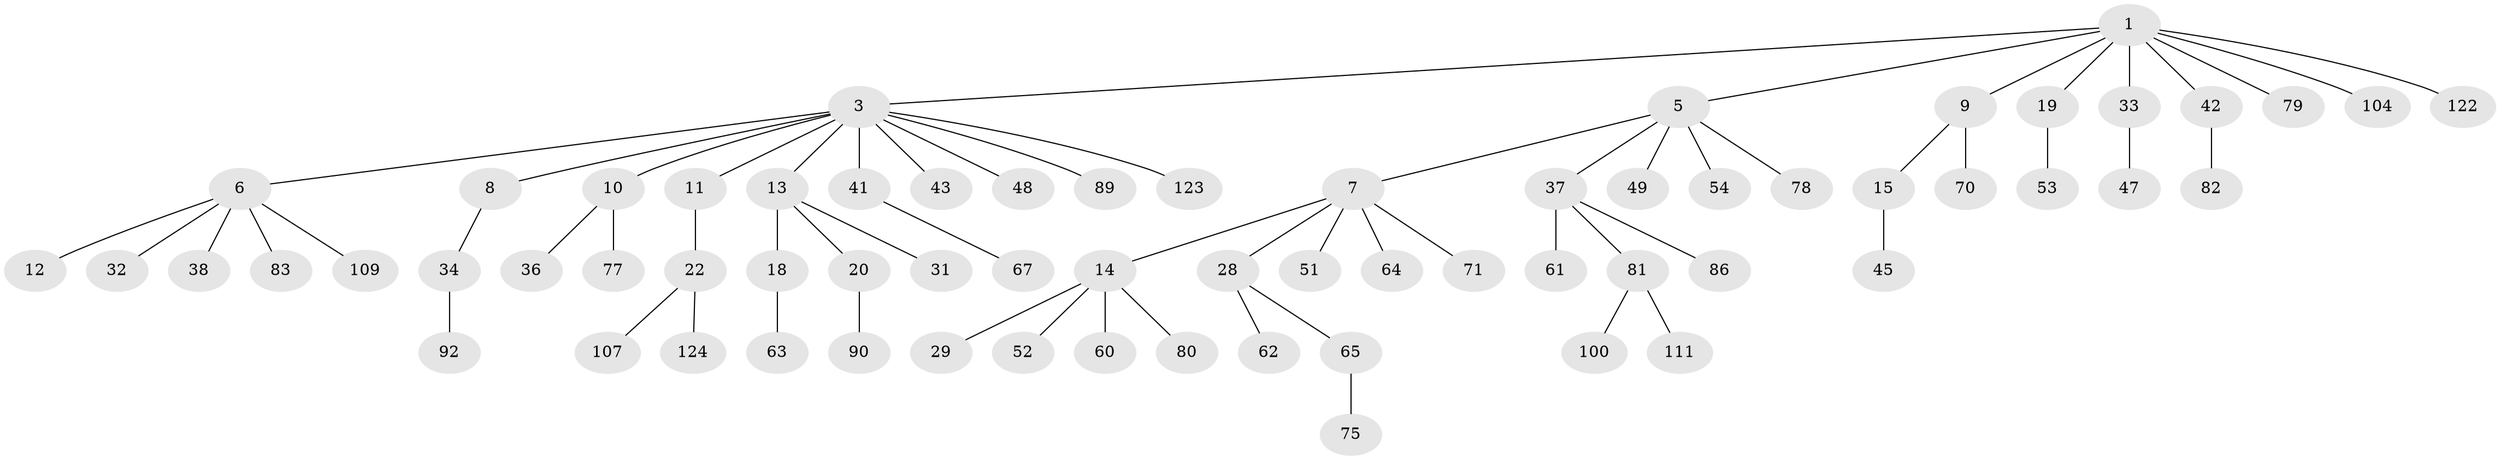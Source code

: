 // original degree distribution, {7: 0.015151515151515152, 4: 0.06818181818181818, 6: 0.015151515151515152, 5: 0.03787878787878788, 2: 0.2196969696969697, 3: 0.12121212121212122, 1: 0.5227272727272727}
// Generated by graph-tools (version 1.1) at 2025/19/03/04/25 18:19:04]
// undirected, 66 vertices, 65 edges
graph export_dot {
graph [start="1"]
  node [color=gray90,style=filled];
  1 [super="+2"];
  3 [super="+4"];
  5 [super="+17"];
  6 [super="+35"];
  7 [super="+23+16"];
  8;
  9 [super="+84+72"];
  10 [super="+25"];
  11;
  12 [super="+85"];
  13;
  14;
  15 [super="+24+30+93"];
  18 [super="+115+55"];
  19;
  20 [super="+21+130+56"];
  22 [super="+110+50"];
  28 [super="+46+74"];
  29 [super="+69"];
  31;
  32 [super="+113+66"];
  33 [super="+95"];
  34 [super="+44"];
  36 [super="+57"];
  37 [super="+58"];
  38;
  41 [super="+59"];
  42 [super="+105+76"];
  43;
  45 [super="+108+87"];
  47 [super="+125"];
  48;
  49 [super="+106+68"];
  51 [super="+129"];
  52;
  53 [super="+132"];
  54;
  60;
  61;
  62;
  63;
  64 [super="+112"];
  65;
  67 [super="+120"];
  70 [super="+73"];
  71;
  75;
  77;
  78 [super="+117"];
  79;
  80 [super="+96"];
  81;
  82;
  83;
  86 [super="+97+126+118"];
  89 [super="+102"];
  90 [super="+91"];
  92;
  100;
  104;
  107;
  109;
  111;
  122;
  123;
  124;
  1 -- 5;
  1 -- 9;
  1 -- 19;
  1 -- 33;
  1 -- 42;
  1 -- 122;
  1 -- 104;
  1 -- 3;
  1 -- 79;
  3 -- 8;
  3 -- 41;
  3 -- 43;
  3 -- 48;
  3 -- 6;
  3 -- 123;
  3 -- 89;
  3 -- 10;
  3 -- 11;
  3 -- 13;
  5 -- 7;
  5 -- 78;
  5 -- 49;
  5 -- 37;
  5 -- 54;
  6 -- 12;
  6 -- 32;
  6 -- 83;
  6 -- 109;
  6 -- 38;
  7 -- 14;
  7 -- 51;
  7 -- 64;
  7 -- 28;
  7 -- 71;
  8 -- 34;
  9 -- 15;
  9 -- 70;
  10 -- 77;
  10 -- 36;
  11 -- 22;
  13 -- 18;
  13 -- 20;
  13 -- 31;
  14 -- 29;
  14 -- 52;
  14 -- 60;
  14 -- 80;
  15 -- 45;
  18 -- 63;
  19 -- 53;
  20 -- 90;
  22 -- 107;
  22 -- 124;
  28 -- 65;
  28 -- 62;
  33 -- 47;
  34 -- 92;
  37 -- 61;
  37 -- 81;
  37 -- 86;
  41 -- 67;
  42 -- 82;
  65 -- 75;
  81 -- 100;
  81 -- 111;
}
